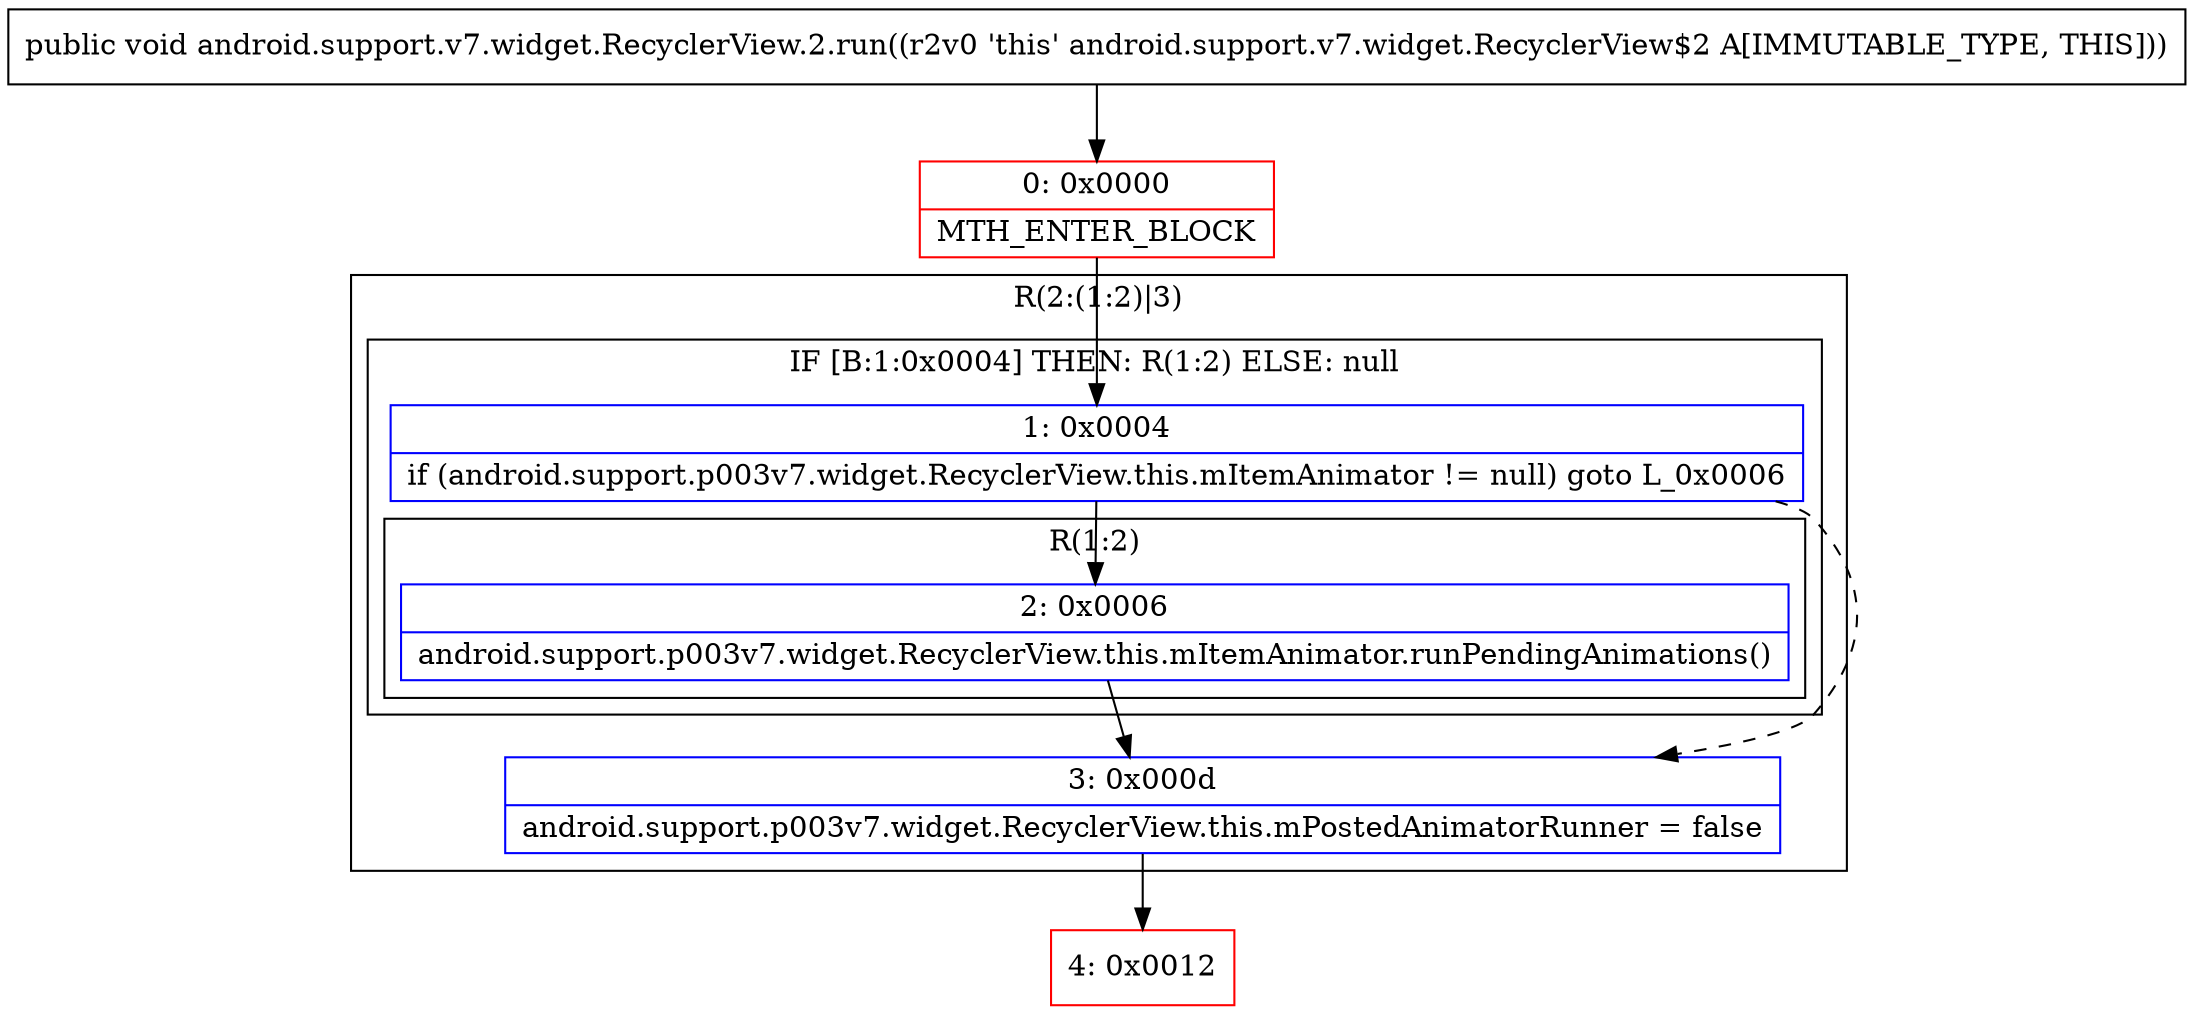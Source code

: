 digraph "CFG forandroid.support.v7.widget.RecyclerView.2.run()V" {
subgraph cluster_Region_109954812 {
label = "R(2:(1:2)|3)";
node [shape=record,color=blue];
subgraph cluster_IfRegion_1654363962 {
label = "IF [B:1:0x0004] THEN: R(1:2) ELSE: null";
node [shape=record,color=blue];
Node_1 [shape=record,label="{1\:\ 0x0004|if (android.support.p003v7.widget.RecyclerView.this.mItemAnimator != null) goto L_0x0006\l}"];
subgraph cluster_Region_714144678 {
label = "R(1:2)";
node [shape=record,color=blue];
Node_2 [shape=record,label="{2\:\ 0x0006|android.support.p003v7.widget.RecyclerView.this.mItemAnimator.runPendingAnimations()\l}"];
}
}
Node_3 [shape=record,label="{3\:\ 0x000d|android.support.p003v7.widget.RecyclerView.this.mPostedAnimatorRunner = false\l}"];
}
Node_0 [shape=record,color=red,label="{0\:\ 0x0000|MTH_ENTER_BLOCK\l}"];
Node_4 [shape=record,color=red,label="{4\:\ 0x0012}"];
MethodNode[shape=record,label="{public void android.support.v7.widget.RecyclerView.2.run((r2v0 'this' android.support.v7.widget.RecyclerView$2 A[IMMUTABLE_TYPE, THIS])) }"];
MethodNode -> Node_0;
Node_1 -> Node_2;
Node_1 -> Node_3[style=dashed];
Node_2 -> Node_3;
Node_3 -> Node_4;
Node_0 -> Node_1;
}

